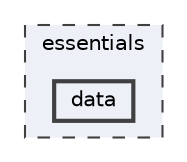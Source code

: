 digraph "essentials/data"
{
 // LATEX_PDF_SIZE
  bgcolor="transparent";
  edge [fontname=Helvetica,fontsize=10,labelfontname=Helvetica,labelfontsize=10];
  node [fontname=Helvetica,fontsize=10,shape=box,height=0.2,width=0.4];
  compound=true
  subgraph clusterdir_d5b1ed787a0439ef5e70cb4862ae5db0 {
    graph [ bgcolor="#edf0f7", pencolor="grey25", label="essentials", fontname=Helvetica,fontsize=10 style="filled,dashed", URL="dir_d5b1ed787a0439ef5e70cb4862ae5db0.html",tooltip=""]
  dir_194e32921a2a7c157352ff1149975529 [label="data", fillcolor="#edf0f7", color="grey25", style="filled,bold", URL="dir_194e32921a2a7c157352ff1149975529.html",tooltip=""];
  }
}
